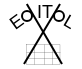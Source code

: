<mxfile version="20.8.5" type="device"><diagram id="M9rqjVUiHe2vD3RLGWka" name="Page-1"><mxGraphModel dx="229" dy="133" grid="1" gridSize="10" guides="1" tooltips="1" connect="1" arrows="1" fold="1" page="1" pageScale="1" pageWidth="850" pageHeight="1100" math="0" shadow="0"><root><mxCell id="0"/><mxCell id="1" parent="0"/><mxCell id="4GhMeaaaCqcDHSIBzc1a-42" value="" style="shape=table;startSize=0;container=1;collapsible=0;childLayout=tableLayout;strokeWidth=0.1;fontSize=11;fontColor=#000000;movable=1;resizable=1;rotatable=1;deletable=1;editable=1;connectable=1;" parent="1" vertex="1"><mxGeometry x="409" y="250" width="16.74" height="10" as="geometry"/></mxCell><mxCell id="4GhMeaaaCqcDHSIBzc1a-43" value="" style="shape=tableRow;horizontal=0;startSize=0;swimlaneHead=0;swimlaneBody=0;top=0;left=0;bottom=0;right=0;collapsible=0;dropTarget=0;fillColor=none;points=[[0,0.5],[1,0.5]];portConstraint=eastwest;strokeWidth=0.1;fontSize=11;fontColor=#000000;movable=1;resizable=1;rotatable=1;deletable=1;editable=1;connectable=1;" parent="4GhMeaaaCqcDHSIBzc1a-42" vertex="1"><mxGeometry width="16.74" height="4" as="geometry"/></mxCell><mxCell id="4GhMeaaaCqcDHSIBzc1a-44" value="" style="shape=partialRectangle;html=1;whiteSpace=wrap;connectable=1;overflow=hidden;fillColor=none;top=0;left=0;bottom=0;right=0;pointerEvents=1;strokeWidth=0.1;fontSize=11;fontColor=#000000;movable=1;resizable=1;rotatable=1;deletable=1;editable=1;" parent="4GhMeaaaCqcDHSIBzc1a-43" vertex="1"><mxGeometry width="4" height="4" as="geometry"><mxRectangle width="4" height="4" as="alternateBounds"/></mxGeometry></mxCell><mxCell id="4GhMeaaaCqcDHSIBzc1a-45" value="" style="shape=partialRectangle;html=1;whiteSpace=wrap;connectable=1;overflow=hidden;fillColor=none;top=0;left=0;bottom=0;right=0;pointerEvents=1;strokeWidth=0.1;fontSize=11;fontColor=#000000;movable=1;resizable=1;rotatable=1;deletable=1;editable=1;" parent="4GhMeaaaCqcDHSIBzc1a-43" vertex="1"><mxGeometry x="4" width="5" height="4" as="geometry"><mxRectangle width="5" height="4" as="alternateBounds"/></mxGeometry></mxCell><mxCell id="4GhMeaaaCqcDHSIBzc1a-46" value="" style="shape=partialRectangle;html=1;whiteSpace=wrap;connectable=1;overflow=hidden;fillColor=none;top=0;left=0;bottom=0;right=0;pointerEvents=1;strokeWidth=0.1;fontSize=11;fontColor=#000000;movable=1;resizable=1;rotatable=1;deletable=1;editable=1;" parent="4GhMeaaaCqcDHSIBzc1a-43" vertex="1"><mxGeometry x="9" width="4" height="4" as="geometry"><mxRectangle width="4" height="4" as="alternateBounds"/></mxGeometry></mxCell><mxCell id="4GhMeaaaCqcDHSIBzc1a-47" value="" style="shape=partialRectangle;html=1;whiteSpace=wrap;connectable=1;overflow=hidden;fillColor=none;top=0;left=0;bottom=0;right=0;pointerEvents=1;strokeWidth=0.1;fontSize=11;fontColor=#000000;movable=1;resizable=1;rotatable=1;deletable=1;editable=1;" parent="4GhMeaaaCqcDHSIBzc1a-43" vertex="1"><mxGeometry x="13" width="4" height="4" as="geometry"><mxRectangle width="4" height="4" as="alternateBounds"/></mxGeometry></mxCell><mxCell id="4GhMeaaaCqcDHSIBzc1a-48" value="" style="shape=tableRow;horizontal=0;startSize=0;swimlaneHead=0;swimlaneBody=0;top=0;left=0;bottom=0;right=0;collapsible=0;dropTarget=0;fillColor=none;points=[[0,0.5],[1,0.5]];portConstraint=eastwest;strokeWidth=0.1;fontSize=11;fontColor=#000000;movable=1;resizable=1;rotatable=1;deletable=1;editable=1;connectable=1;" parent="4GhMeaaaCqcDHSIBzc1a-42" vertex="1"><mxGeometry y="4" width="16.74" height="3" as="geometry"/></mxCell><mxCell id="4GhMeaaaCqcDHSIBzc1a-49" value="" style="shape=partialRectangle;html=1;whiteSpace=wrap;connectable=1;overflow=hidden;fillColor=none;top=0;left=0;bottom=0;right=0;pointerEvents=1;strokeWidth=0.1;fontSize=11;fontColor=#000000;movable=1;resizable=1;rotatable=1;deletable=1;editable=1;" parent="4GhMeaaaCqcDHSIBzc1a-48" vertex="1"><mxGeometry width="4" height="3" as="geometry"><mxRectangle width="4" height="3" as="alternateBounds"/></mxGeometry></mxCell><mxCell id="4GhMeaaaCqcDHSIBzc1a-50" value="" style="shape=partialRectangle;html=1;whiteSpace=wrap;connectable=1;overflow=hidden;fillColor=none;top=0;left=0;bottom=0;right=0;pointerEvents=1;strokeWidth=0.1;fontSize=11;fontColor=#000000;movable=1;resizable=1;rotatable=1;deletable=1;editable=1;" parent="4GhMeaaaCqcDHSIBzc1a-48" vertex="1"><mxGeometry x="4" width="5" height="3" as="geometry"><mxRectangle width="5" height="3" as="alternateBounds"/></mxGeometry></mxCell><mxCell id="4GhMeaaaCqcDHSIBzc1a-51" value="" style="shape=partialRectangle;html=1;whiteSpace=wrap;connectable=1;overflow=hidden;fillColor=none;top=0;left=0;bottom=0;right=0;pointerEvents=1;strokeWidth=0.1;fontSize=11;fontColor=#000000;movable=1;resizable=1;rotatable=1;deletable=1;editable=1;" parent="4GhMeaaaCqcDHSIBzc1a-48" vertex="1"><mxGeometry x="9" width="4" height="3" as="geometry"><mxRectangle width="4" height="3" as="alternateBounds"/></mxGeometry></mxCell><mxCell id="4GhMeaaaCqcDHSIBzc1a-52" value="" style="shape=partialRectangle;html=1;whiteSpace=wrap;connectable=1;overflow=hidden;fillColor=none;top=0;left=0;bottom=0;right=0;pointerEvents=1;strokeWidth=0.1;fontSize=11;fontColor=#000000;movable=1;resizable=1;rotatable=1;deletable=1;editable=1;" parent="4GhMeaaaCqcDHSIBzc1a-48" vertex="1"><mxGeometry x="13" width="4" height="3" as="geometry"><mxRectangle width="4" height="3" as="alternateBounds"/></mxGeometry></mxCell><mxCell id="4GhMeaaaCqcDHSIBzc1a-53" value="" style="shape=tableRow;horizontal=0;startSize=0;swimlaneHead=0;swimlaneBody=0;top=0;left=0;bottom=0;right=0;collapsible=0;dropTarget=0;fillColor=none;points=[[0,0.5],[1,0.5]];portConstraint=eastwest;strokeWidth=0.1;fontSize=11;fontColor=#000000;movable=1;resizable=1;rotatable=1;deletable=1;editable=1;connectable=1;" parent="4GhMeaaaCqcDHSIBzc1a-42" vertex="1"><mxGeometry y="7" width="16.74" height="3" as="geometry"/></mxCell><mxCell id="4GhMeaaaCqcDHSIBzc1a-54" value="" style="shape=partialRectangle;html=1;whiteSpace=wrap;connectable=1;overflow=hidden;fillColor=none;top=0;left=0;bottom=0;right=0;pointerEvents=1;strokeWidth=0.1;fontSize=11;fontColor=#000000;movable=1;resizable=1;rotatable=1;deletable=1;editable=1;" parent="4GhMeaaaCqcDHSIBzc1a-53" vertex="1"><mxGeometry width="4" height="3" as="geometry"><mxRectangle width="4" height="3" as="alternateBounds"/></mxGeometry></mxCell><mxCell id="4GhMeaaaCqcDHSIBzc1a-55" value="" style="shape=partialRectangle;html=1;whiteSpace=wrap;connectable=1;overflow=hidden;fillColor=none;top=0;left=0;bottom=0;right=0;pointerEvents=1;strokeWidth=0.1;fontSize=11;fontColor=#000000;movable=1;resizable=1;rotatable=1;deletable=1;editable=1;" parent="4GhMeaaaCqcDHSIBzc1a-53" vertex="1"><mxGeometry x="4" width="5" height="3" as="geometry"><mxRectangle width="5" height="3" as="alternateBounds"/></mxGeometry></mxCell><mxCell id="4GhMeaaaCqcDHSIBzc1a-56" value="" style="shape=partialRectangle;html=1;whiteSpace=wrap;connectable=1;overflow=hidden;fillColor=none;top=0;left=0;bottom=0;right=0;pointerEvents=1;strokeWidth=0.1;fontSize=11;fontColor=#000000;movable=1;resizable=1;rotatable=1;deletable=1;editable=1;" parent="4GhMeaaaCqcDHSIBzc1a-53" vertex="1"><mxGeometry x="9" width="4" height="3" as="geometry"><mxRectangle width="4" height="3" as="alternateBounds"/></mxGeometry></mxCell><mxCell id="4GhMeaaaCqcDHSIBzc1a-57" value="" style="shape=partialRectangle;html=1;whiteSpace=wrap;connectable=1;overflow=hidden;fillColor=none;top=0;left=0;bottom=0;right=0;pointerEvents=1;strokeWidth=0.1;fontSize=11;fontColor=#000000;movable=1;resizable=1;rotatable=1;deletable=1;editable=1;" parent="4GhMeaaaCqcDHSIBzc1a-53" vertex="1"><mxGeometry x="13" width="4" height="3" as="geometry"><mxRectangle width="4" height="3" as="alternateBounds"/></mxGeometry></mxCell><mxCell id="4GhMeaaaCqcDHSIBzc1a-8" value="" style="endArrow=none;html=1;rounded=0;" parent="1" edge="1"><mxGeometry width="50" height="50" relative="1" as="geometry"><mxPoint x="409.4" y="230" as="sourcePoint"/><mxPoint x="427" y="260" as="targetPoint"/></mxGeometry></mxCell><mxCell id="4GhMeaaaCqcDHSIBzc1a-11" value="" style="endArrow=none;html=1;rounded=0;" parent="1" edge="1"><mxGeometry width="50" height="50" relative="1" as="geometry"><mxPoint x="426" y="230" as="sourcePoint"/><mxPoint x="408" y="260" as="targetPoint"/></mxGeometry></mxCell><mxCell id="4GhMeaaaCqcDHSIBzc1a-26" value="E" style="text;html=1;strokeColor=none;fillColor=none;align=center;verticalAlign=middle;whiteSpace=wrap;rounded=0;fontSize=9;fontColor=#000000;rotation=324;" parent="1" vertex="1"><mxGeometry x="398.93" y="233.5" width="10.07" height="10" as="geometry"/></mxCell><mxCell id="4GhMeaaaCqcDHSIBzc1a-27" value="IT" style="text;html=1;strokeColor=none;fillColor=none;align=center;verticalAlign=middle;whiteSpace=wrap;rounded=0;fontSize=9;fontColor=#000000;" parent="1" vertex="1"><mxGeometry x="412" y="228.5" width="12.63" height="10" as="geometry"/></mxCell><mxCell id="4GhMeaaaCqcDHSIBzc1a-28" value="L" style="text;html=1;strokeColor=none;fillColor=none;align=center;verticalAlign=middle;whiteSpace=wrap;rounded=0;fontSize=9;fontColor=#000000;rotation=30;" parent="1" vertex="1"><mxGeometry x="428" y="235" width="6" height="7" as="geometry"/></mxCell><mxCell id="AagjrkoOQksL0iqlX_oT-1" value="" style="ellipse;whiteSpace=wrap;html=1;aspect=fixed;fontSize=9;" vertex="1" parent="1"><mxGeometry x="407" y="233.5" width="5" height="5" as="geometry"/></mxCell><mxCell id="AagjrkoOQksL0iqlX_oT-3" value="" style="ellipse;whiteSpace=wrap;html=1;aspect=fixed;fontSize=9;" vertex="1" parent="1"><mxGeometry x="423" y="233.5" width="5" height="5" as="geometry"/></mxCell></root></mxGraphModel></diagram></mxfile>